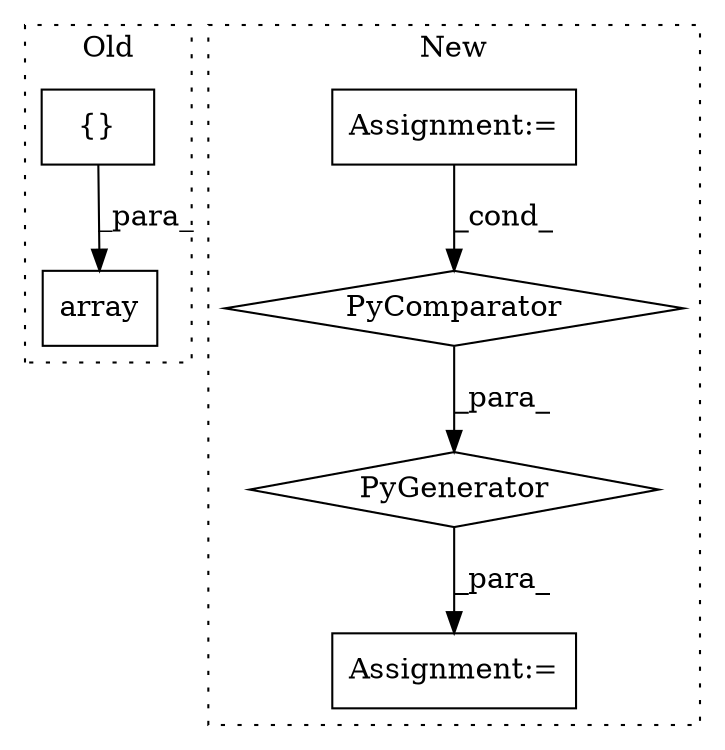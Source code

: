 digraph G {
subgraph cluster0 {
1 [label="array" a="32" s="1254,1306" l="6,1" shape="box"];
6 [label="{}" a="4" s="1269,1305" l="1,1" shape="box"];
label = "Old";
style="dotted";
}
subgraph cluster1 {
2 [label="PyGenerator" a="107" s="1501" l="104" shape="diamond"];
3 [label="Assignment:=" a="7" s="1569" l="30" shape="box"];
4 [label="PyComparator" a="113" s="1569" l="30" shape="diamond"];
5 [label="Assignment:=" a="7" s="1487" l="1" shape="box"];
label = "New";
style="dotted";
}
2 -> 5 [label="_para_"];
3 -> 4 [label="_cond_"];
4 -> 2 [label="_para_"];
6 -> 1 [label="_para_"];
}